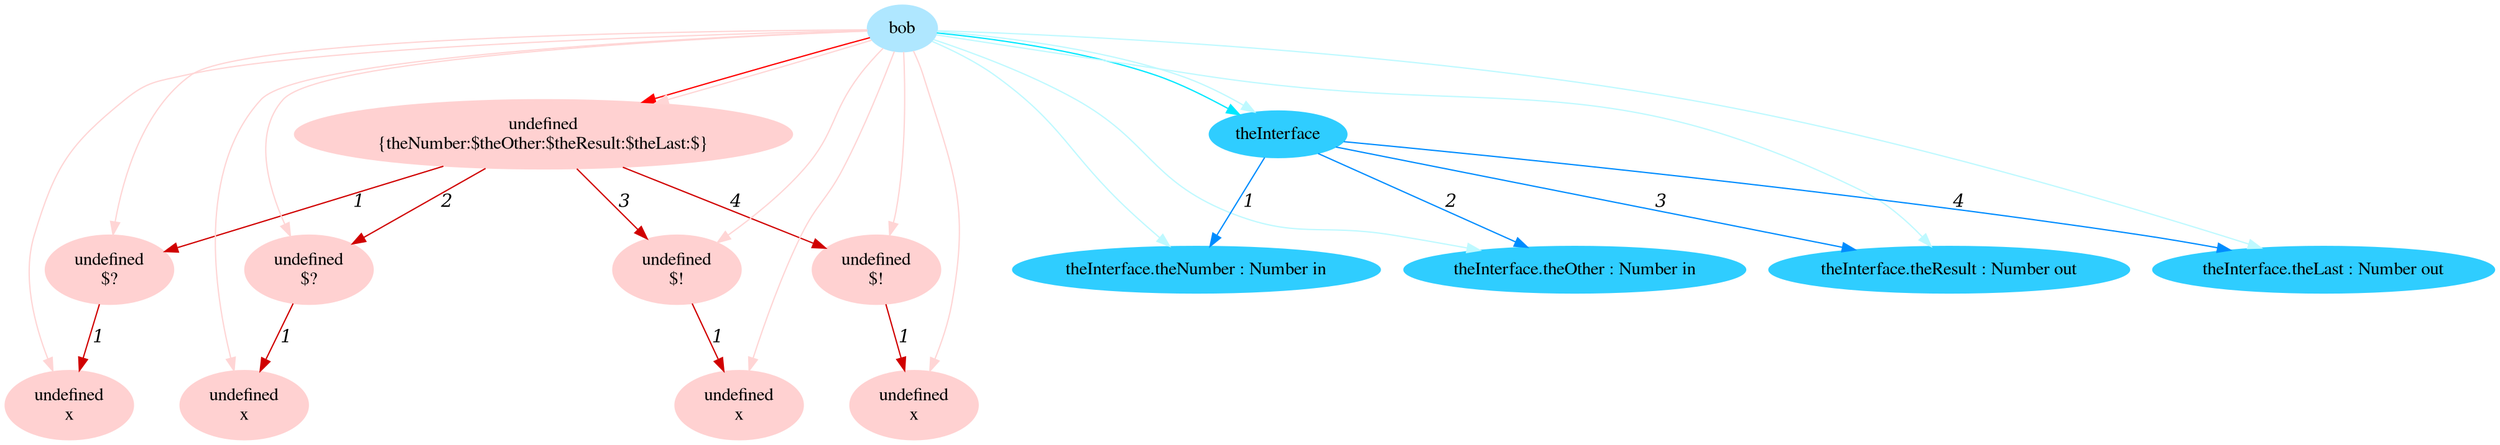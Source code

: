 digraph g{node_14732 [shape="ellipse", style="filled", color="#ffd1d1", fontname="Times", label="undefined
{theNumber:$theOther:$theResult:$theLast:$}" ]
node_14734 [shape="ellipse", style="filled", color="#ffd1d1", fontname="Times", label="undefined
$?" ]
node_14736 [shape="ellipse", style="filled", color="#ffd1d1", fontname="Times", label="undefined
x" ]
node_14739 [shape="ellipse", style="filled", color="#ffd1d1", fontname="Times", label="undefined
$?" ]
node_14741 [shape="ellipse", style="filled", color="#ffd1d1", fontname="Times", label="undefined
x" ]
node_14744 [shape="ellipse", style="filled", color="#ffd1d1", fontname="Times", label="undefined
$!" ]
node_14746 [shape="ellipse", style="filled", color="#ffd1d1", fontname="Times", label="undefined
x" ]
node_14749 [shape="ellipse", style="filled", color="#ffd1d1", fontname="Times", label="undefined
$!" ]
node_14751 [shape="ellipse", style="filled", color="#ffd1d1", fontname="Times", label="undefined
x" ]
node_14716 [shape="ellipse", style="filled", color="#afe7ff", fontname="Times", label="bob" ]
node_14717 [shape="ellipse", style="filled", color="#2fcdff", fontname="Times", label="theInterface" ]
node_14718 [shape="ellipse", style="filled", color="#2fcdff", fontname="Times", label="theInterface.theNumber : Number in" ]
node_14720 [shape="ellipse", style="filled", color="#2fcdff", fontname="Times", label="theInterface.theOther : Number in" ]
node_14722 [shape="ellipse", style="filled", color="#2fcdff", fontname="Times", label="theInterface.theResult : Number out" ]
node_14724 [shape="ellipse", style="filled", color="#2fcdff", fontname="Times", label="theInterface.theLast : Number out" ]
node_14734 -> node_14736 [dir=forward, arrowHead=normal, fontname="Times-Italic", arrowsize=1, color="#d00000", label="1",  headlabel="", taillabel="" ]
node_14739 -> node_14741 [dir=forward, arrowHead=normal, fontname="Times-Italic", arrowsize=1, color="#d00000", label="1",  headlabel="", taillabel="" ]
node_14744 -> node_14746 [dir=forward, arrowHead=normal, fontname="Times-Italic", arrowsize=1, color="#d00000", label="1",  headlabel="", taillabel="" ]
node_14749 -> node_14751 [dir=forward, arrowHead=normal, fontname="Times-Italic", arrowsize=1, color="#d00000", label="1",  headlabel="", taillabel="" ]
node_14732 -> node_14734 [dir=forward, arrowHead=normal, fontname="Times-Italic", arrowsize=1, color="#d00000", label="1",  headlabel="", taillabel="" ]
node_14732 -> node_14739 [dir=forward, arrowHead=normal, fontname="Times-Italic", arrowsize=1, color="#d00000", label="2",  headlabel="", taillabel="" ]
node_14732 -> node_14744 [dir=forward, arrowHead=normal, fontname="Times-Italic", arrowsize=1, color="#d00000", label="3",  headlabel="", taillabel="" ]
node_14732 -> node_14749 [dir=forward, arrowHead=normal, fontname="Times-Italic", arrowsize=1, color="#d00000", label="4",  headlabel="", taillabel="" ]
node_14716 -> node_14732 [dir=forward, arrowHead=normal, fontname="Times-Italic", arrowsize=1, color="#ff0000", label="",  headlabel="", taillabel="" ]
node_14716 -> node_14732 [dir=forward, arrowHead=normal, fontname="Times-Italic", arrowsize=1, color="#ffd5d5", label="",  headlabel="", taillabel="" ]
node_14716 -> node_14734 [dir=forward, arrowHead=normal, fontname="Times-Italic", arrowsize=1, color="#ffd5d5", label="",  headlabel="", taillabel="" ]
node_14716 -> node_14736 [dir=forward, arrowHead=normal, fontname="Times-Italic", arrowsize=1, color="#ffd5d5", label="",  headlabel="", taillabel="" ]
node_14716 -> node_14739 [dir=forward, arrowHead=normal, fontname="Times-Italic", arrowsize=1, color="#ffd5d5", label="",  headlabel="", taillabel="" ]
node_14716 -> node_14741 [dir=forward, arrowHead=normal, fontname="Times-Italic", arrowsize=1, color="#ffd5d5", label="",  headlabel="", taillabel="" ]
node_14716 -> node_14744 [dir=forward, arrowHead=normal, fontname="Times-Italic", arrowsize=1, color="#ffd5d5", label="",  headlabel="", taillabel="" ]
node_14716 -> node_14746 [dir=forward, arrowHead=normal, fontname="Times-Italic", arrowsize=1, color="#ffd5d5", label="",  headlabel="", taillabel="" ]
node_14716 -> node_14749 [dir=forward, arrowHead=normal, fontname="Times-Italic", arrowsize=1, color="#ffd5d5", label="",  headlabel="", taillabel="" ]
node_14716 -> node_14751 [dir=forward, arrowHead=normal, fontname="Times-Italic", arrowsize=1, color="#ffd5d5", label="",  headlabel="", taillabel="" ]
node_14716 -> node_14717 [dir=forward, arrowHead=normal, fontname="Times-Italic", arrowsize=1, color="#00e8ff", label="",  headlabel="", taillabel="" ]
node_14716 -> node_14718 [dir=forward, arrowHead=normal, fontname="Times-Italic", arrowsize=1, color="#bef9ff", label="",  headlabel="", taillabel="" ]
node_14716 -> node_14720 [dir=forward, arrowHead=normal, fontname="Times-Italic", arrowsize=1, color="#bef9ff", label="",  headlabel="", taillabel="" ]
node_14716 -> node_14722 [dir=forward, arrowHead=normal, fontname="Times-Italic", arrowsize=1, color="#bef9ff", label="",  headlabel="", taillabel="" ]
node_14716 -> node_14724 [dir=forward, arrowHead=normal, fontname="Times-Italic", arrowsize=1, color="#bef9ff", label="",  headlabel="", taillabel="" ]
node_14716 -> node_14717 [dir=forward, arrowHead=normal, fontname="Times-Italic", arrowsize=1, color="#bef9ff", label="",  headlabel="", taillabel="" ]
node_14717 -> node_14718 [dir=forward, arrowHead=normal, fontname="Times-Italic", arrowsize=1, color="#008cff", label="1",  headlabel="", taillabel="" ]
node_14717 -> node_14720 [dir=forward, arrowHead=normal, fontname="Times-Italic", arrowsize=1, color="#008cff", label="2",  headlabel="", taillabel="" ]
node_14717 -> node_14722 [dir=forward, arrowHead=normal, fontname="Times-Italic", arrowsize=1, color="#008cff", label="3",  headlabel="", taillabel="" ]
node_14717 -> node_14724 [dir=forward, arrowHead=normal, fontname="Times-Italic", arrowsize=1, color="#008cff", label="4",  headlabel="", taillabel="" ]
}